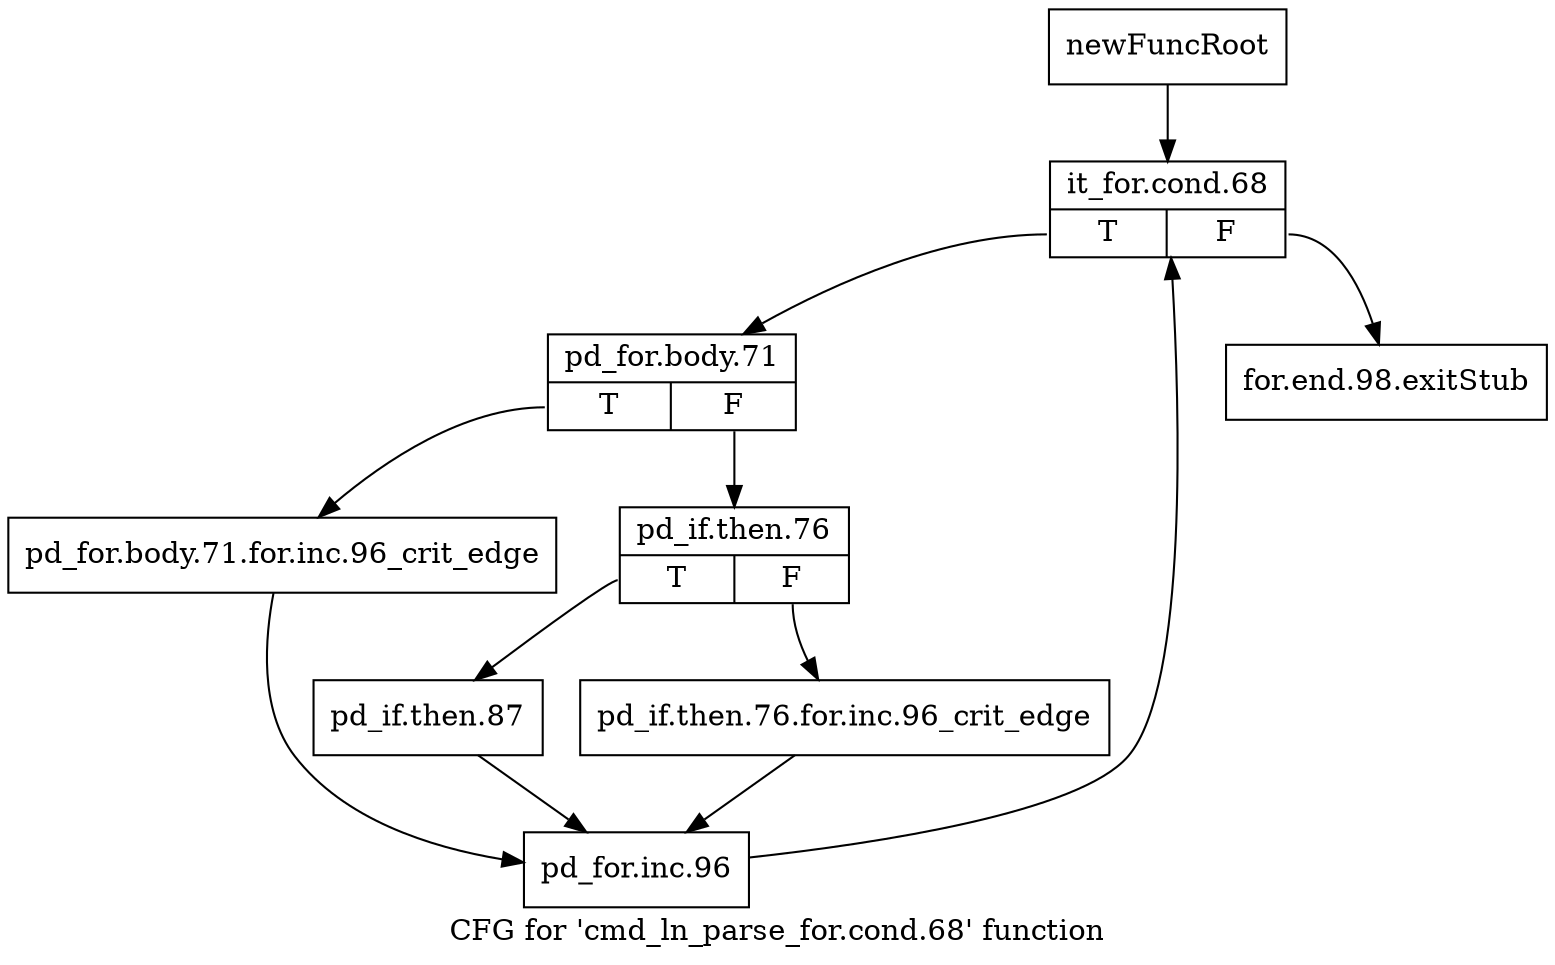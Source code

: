digraph "CFG for 'cmd_ln_parse_for.cond.68' function" {
	label="CFG for 'cmd_ln_parse_for.cond.68' function";

	Node0x113df10 [shape=record,label="{newFuncRoot}"];
	Node0x113df10 -> Node0x113dfb0;
	Node0x113df60 [shape=record,label="{for.end.98.exitStub}"];
	Node0x113dfb0 [shape=record,label="{it_for.cond.68|{<s0>T|<s1>F}}"];
	Node0x113dfb0:s0 -> Node0x113e000;
	Node0x113dfb0:s1 -> Node0x113df60;
	Node0x113e000 [shape=record,label="{pd_for.body.71|{<s0>T|<s1>F}}"];
	Node0x113e000:s0 -> Node0x113e140;
	Node0x113e000:s1 -> Node0x113e050;
	Node0x113e050 [shape=record,label="{pd_if.then.76|{<s0>T|<s1>F}}"];
	Node0x113e050:s0 -> Node0x113e0f0;
	Node0x113e050:s1 -> Node0x113e0a0;
	Node0x113e0a0 [shape=record,label="{pd_if.then.76.for.inc.96_crit_edge}"];
	Node0x113e0a0 -> Node0x113e190;
	Node0x113e0f0 [shape=record,label="{pd_if.then.87}"];
	Node0x113e0f0 -> Node0x113e190;
	Node0x113e140 [shape=record,label="{pd_for.body.71.for.inc.96_crit_edge}"];
	Node0x113e140 -> Node0x113e190;
	Node0x113e190 [shape=record,label="{pd_for.inc.96}"];
	Node0x113e190 -> Node0x113dfb0;
}
